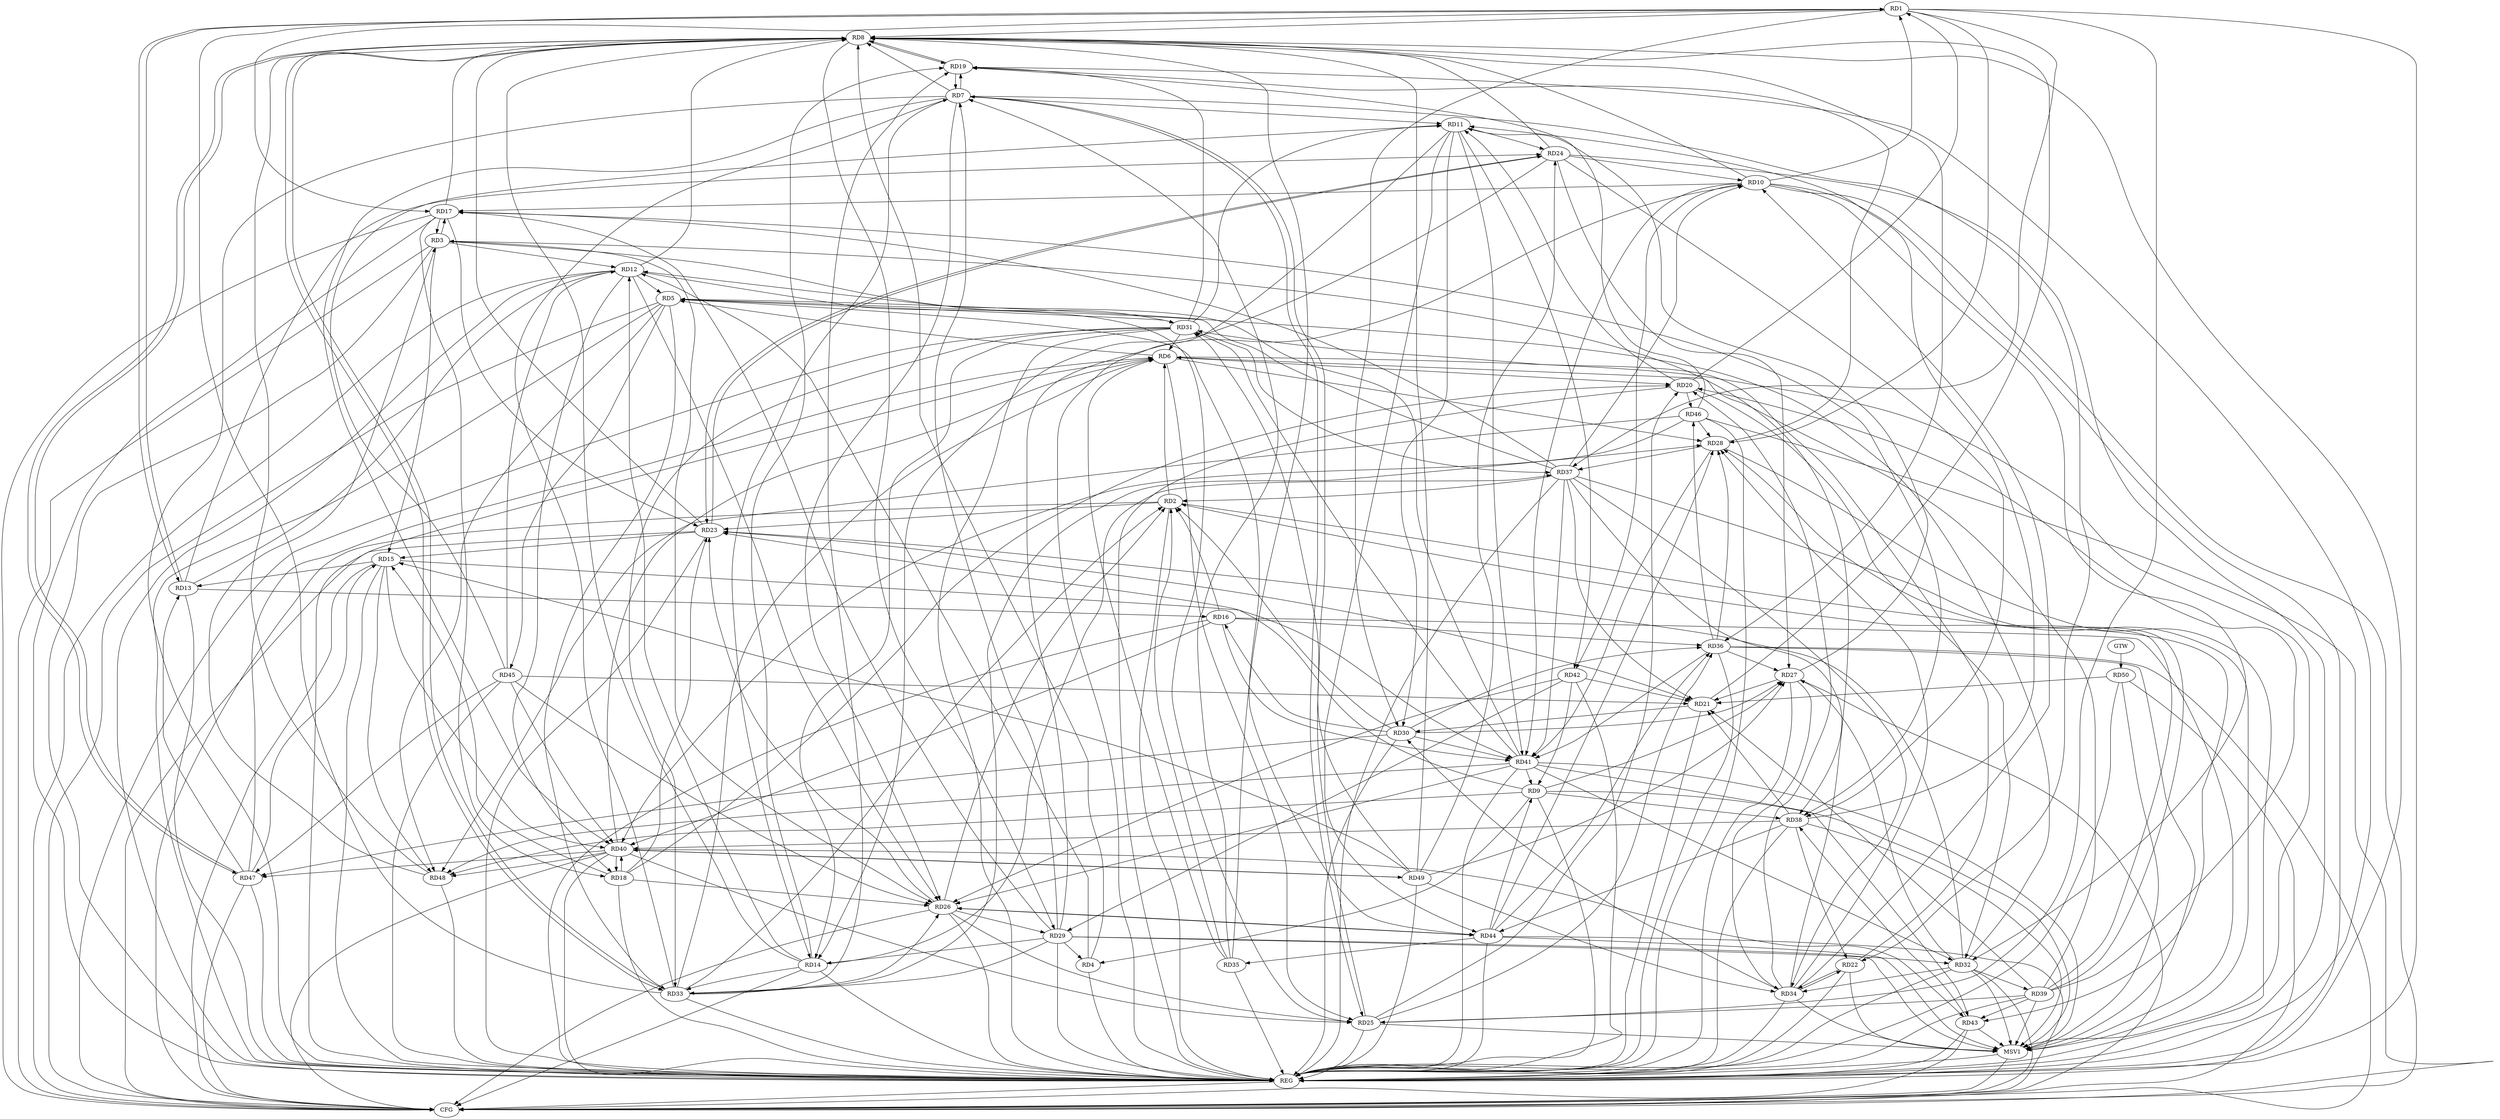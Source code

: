 strict digraph G {
  RD1 [ label="RD1" ];
  RD2 [ label="RD2" ];
  RD3 [ label="RD3" ];
  RD4 [ label="RD4" ];
  RD5 [ label="RD5" ];
  RD6 [ label="RD6" ];
  RD7 [ label="RD7" ];
  RD8 [ label="RD8" ];
  RD9 [ label="RD9" ];
  RD10 [ label="RD10" ];
  RD11 [ label="RD11" ];
  RD12 [ label="RD12" ];
  RD13 [ label="RD13" ];
  RD14 [ label="RD14" ];
  RD15 [ label="RD15" ];
  RD16 [ label="RD16" ];
  RD17 [ label="RD17" ];
  RD18 [ label="RD18" ];
  RD19 [ label="RD19" ];
  RD20 [ label="RD20" ];
  RD21 [ label="RD21" ];
  RD22 [ label="RD22" ];
  RD23 [ label="RD23" ];
  RD24 [ label="RD24" ];
  RD25 [ label="RD25" ];
  RD26 [ label="RD26" ];
  RD27 [ label="RD27" ];
  RD28 [ label="RD28" ];
  RD29 [ label="RD29" ];
  RD30 [ label="RD30" ];
  RD31 [ label="RD31" ];
  RD32 [ label="RD32" ];
  RD33 [ label="RD33" ];
  RD34 [ label="RD34" ];
  RD35 [ label="RD35" ];
  RD36 [ label="RD36" ];
  RD37 [ label="RD37" ];
  RD38 [ label="RD38" ];
  RD39 [ label="RD39" ];
  RD40 [ label="RD40" ];
  RD41 [ label="RD41" ];
  RD42 [ label="RD42" ];
  RD43 [ label="RD43" ];
  RD44 [ label="RD44" ];
  RD45 [ label="RD45" ];
  RD46 [ label="RD46" ];
  RD47 [ label="RD47" ];
  RD48 [ label="RD48" ];
  RD49 [ label="RD49" ];
  RD50 [ label="RD50" ];
  GTW [ label="GTW" ];
  REG [ label="REG" ];
  CFG [ label="CFG" ];
  MSV1 [ label="MSV1" ];
  RD10 -> RD1;
  RD1 -> RD13;
  RD13 -> RD1;
  RD1 -> RD17;
  RD20 -> RD1;
  RD1 -> RD25;
  RD1 -> RD28;
  RD1 -> RD30;
  RD33 -> RD1;
  RD1 -> RD37;
  RD2 -> RD6;
  RD16 -> RD2;
  RD2 -> RD23;
  RD26 -> RD2;
  RD30 -> RD2;
  RD33 -> RD2;
  RD35 -> RD2;
  RD37 -> RD2;
  RD39 -> RD2;
  RD2 -> RD43;
  RD3 -> RD12;
  RD3 -> RD15;
  RD3 -> RD17;
  RD17 -> RD3;
  RD3 -> RD26;
  RD3 -> RD31;
  RD34 -> RD3;
  RD48 -> RD3;
  RD9 -> RD4;
  RD4 -> RD12;
  RD29 -> RD4;
  RD6 -> RD5;
  RD12 -> RD5;
  RD5 -> RD31;
  RD32 -> RD5;
  RD5 -> RD33;
  RD37 -> RD5;
  RD5 -> RD44;
  RD5 -> RD45;
  RD5 -> RD48;
  RD6 -> RD20;
  RD6 -> RD25;
  RD6 -> RD28;
  RD31 -> RD6;
  RD33 -> RD6;
  RD35 -> RD6;
  RD39 -> RD6;
  RD40 -> RD6;
  RD47 -> RD6;
  RD7 -> RD11;
  RD7 -> RD14;
  RD7 -> RD19;
  RD19 -> RD7;
  RD7 -> RD22;
  RD7 -> RD25;
  RD25 -> RD7;
  RD7 -> RD26;
  RD29 -> RD7;
  RD33 -> RD7;
  RD35 -> RD7;
  RD7 -> RD40;
  RD8 -> RD19;
  RD8 -> RD29;
  RD8 -> RD33;
  RD8 -> RD36;
  RD8 -> RD47;
  RD9 -> RD23;
  RD9 -> RD27;
  RD9 -> RD38;
  RD41 -> RD9;
  RD42 -> RD9;
  RD44 -> RD9;
  RD9 -> RD48;
  RD10 -> RD17;
  RD24 -> RD10;
  RD29 -> RD10;
  RD10 -> RD32;
  RD34 -> RD10;
  RD37 -> RD10;
  RD10 -> RD41;
  RD10 -> RD42;
  RD20 -> RD11;
  RD11 -> RD24;
  RD27 -> RD11;
  RD11 -> RD30;
  RD31 -> RD11;
  RD38 -> RD11;
  RD11 -> RD41;
  RD11 -> RD42;
  RD11 -> RD44;
  RD45 -> RD11;
  RD13 -> RD12;
  RD14 -> RD12;
  RD12 -> RD18;
  RD12 -> RD25;
  RD12 -> RD26;
  RD41 -> RD12;
  RD45 -> RD12;
  RD15 -> RD13;
  RD13 -> RD16;
  RD13 -> RD24;
  RD47 -> RD13;
  RD14 -> RD19;
  RD24 -> RD14;
  RD29 -> RD14;
  RD31 -> RD14;
  RD14 -> RD33;
  RD14 -> RD37;
  RD18 -> RD15;
  RD23 -> RD15;
  RD15 -> RD40;
  RD15 -> RD41;
  RD47 -> RD15;
  RD15 -> RD48;
  RD49 -> RD15;
  RD30 -> RD16;
  RD16 -> RD36;
  RD16 -> RD40;
  RD16 -> RD41;
  RD17 -> RD18;
  RD17 -> RD23;
  RD29 -> RD17;
  RD37 -> RD17;
  RD17 -> RD38;
  RD18 -> RD20;
  RD18 -> RD23;
  RD18 -> RD26;
  RD18 -> RD40;
  RD40 -> RD18;
  RD28 -> RD19;
  RD31 -> RD19;
  RD33 -> RD19;
  RD46 -> RD19;
  RD25 -> RD20;
  RD20 -> RD32;
  RD34 -> RD20;
  RD39 -> RD20;
  RD20 -> RD46;
  RD23 -> RD21;
  RD27 -> RD21;
  RD21 -> RD30;
  RD37 -> RD21;
  RD38 -> RD21;
  RD39 -> RD21;
  RD42 -> RD21;
  RD45 -> RD21;
  RD50 -> RD21;
  RD22 -> RD31;
  RD22 -> RD34;
  RD34 -> RD22;
  RD38 -> RD22;
  RD23 -> RD24;
  RD24 -> RD23;
  RD26 -> RD23;
  RD32 -> RD23;
  RD24 -> RD27;
  RD24 -> RD38;
  RD49 -> RD24;
  RD26 -> RD25;
  RD25 -> RD36;
  RD39 -> RD25;
  RD40 -> RD25;
  RD26 -> RD29;
  RD33 -> RD26;
  RD41 -> RD26;
  RD42 -> RD26;
  RD26 -> RD44;
  RD44 -> RD26;
  RD45 -> RD26;
  RD30 -> RD27;
  RD32 -> RD27;
  RD27 -> RD34;
  RD36 -> RD27;
  RD49 -> RD27;
  RD33 -> RD28;
  RD34 -> RD28;
  RD36 -> RD28;
  RD28 -> RD37;
  RD39 -> RD28;
  RD28 -> RD41;
  RD44 -> RD28;
  RD46 -> RD28;
  RD29 -> RD32;
  RD29 -> RD33;
  RD42 -> RD29;
  RD34 -> RD30;
  RD30 -> RD36;
  RD30 -> RD41;
  RD30 -> RD47;
  RD31 -> RD33;
  RD31 -> RD37;
  RD41 -> RD31;
  RD49 -> RD31;
  RD32 -> RD34;
  RD32 -> RD39;
  RD41 -> RD32;
  RD37 -> RD34;
  RD49 -> RD34;
  RD44 -> RD35;
  RD36 -> RD41;
  RD44 -> RD36;
  RD36 -> RD46;
  RD37 -> RD38;
  RD37 -> RD41;
  RD38 -> RD40;
  RD43 -> RD38;
  RD38 -> RD44;
  RD39 -> RD43;
  RD40 -> RD43;
  RD45 -> RD40;
  RD46 -> RD40;
  RD40 -> RD47;
  RD40 -> RD48;
  RD40 -> RD49;
  RD49 -> RD40;
  RD41 -> RD43;
  RD41 -> RD48;
  RD45 -> RD47;
  RD46 -> RD48;
  GTW -> RD50;
  RD1 -> REG;
  RD2 -> REG;
  RD3 -> REG;
  RD4 -> REG;
  RD5 -> REG;
  RD6 -> REG;
  RD7 -> REG;
  RD8 -> REG;
  RD9 -> REG;
  RD10 -> REG;
  RD11 -> REG;
  RD12 -> REG;
  RD13 -> REG;
  RD14 -> REG;
  RD15 -> REG;
  RD16 -> REG;
  RD17 -> REG;
  RD18 -> REG;
  RD19 -> REG;
  RD20 -> REG;
  RD21 -> REG;
  RD22 -> REG;
  RD23 -> REG;
  RD24 -> REG;
  RD25 -> REG;
  RD26 -> REG;
  RD27 -> REG;
  RD28 -> REG;
  RD29 -> REG;
  RD30 -> REG;
  RD31 -> REG;
  RD32 -> REG;
  RD33 -> REG;
  RD34 -> REG;
  RD35 -> REG;
  RD36 -> REG;
  RD37 -> REG;
  RD38 -> REG;
  RD39 -> REG;
  RD40 -> REG;
  RD41 -> REG;
  RD42 -> REG;
  RD43 -> REG;
  RD44 -> REG;
  RD45 -> REG;
  RD46 -> REG;
  RD47 -> REG;
  RD48 -> REG;
  RD49 -> REG;
  RD50 -> REG;
  RD40 -> CFG;
  RD12 -> CFG;
  RD2 -> CFG;
  RD31 -> CFG;
  RD46 -> CFG;
  RD10 -> CFG;
  RD47 -> CFG;
  RD44 -> CFG;
  RD17 -> CFG;
  RD27 -> CFG;
  RD43 -> CFG;
  RD3 -> CFG;
  RD15 -> CFG;
  RD26 -> CFG;
  RD32 -> CFG;
  RD50 -> CFG;
  RD5 -> CFG;
  RD23 -> CFG;
  RD36 -> CFG;
  RD14 -> CFG;
  REG -> CFG;
  RD7 -> RD8;
  RD1 -> RD8;
  RD24 -> RD8;
  RD19 -> RD8;
  RD4 -> RD8;
  RD47 -> RD8;
  RD48 -> RD8;
  RD33 -> RD8;
  RD49 -> RD8;
  RD35 -> RD8;
  RD12 -> RD8;
  RD10 -> RD8;
  RD23 -> RD8;
  RD14 -> RD8;
  RD17 -> RD8;
  RD21 -> RD8;
  RD9 -> MSV1;
  RD16 -> MSV1;
  RD29 -> MSV1;
  RD32 -> MSV1;
  RD34 -> MSV1;
  RD37 -> MSV1;
  RD38 -> MSV1;
  RD39 -> MSV1;
  RD41 -> MSV1;
  RD43 -> MSV1;
  RD6 -> MSV1;
  RD25 -> MSV1;
  RD50 -> MSV1;
  RD36 -> MSV1;
  RD22 -> MSV1;
  RD44 -> MSV1;
  MSV1 -> REG;
  MSV1 -> CFG;
}

